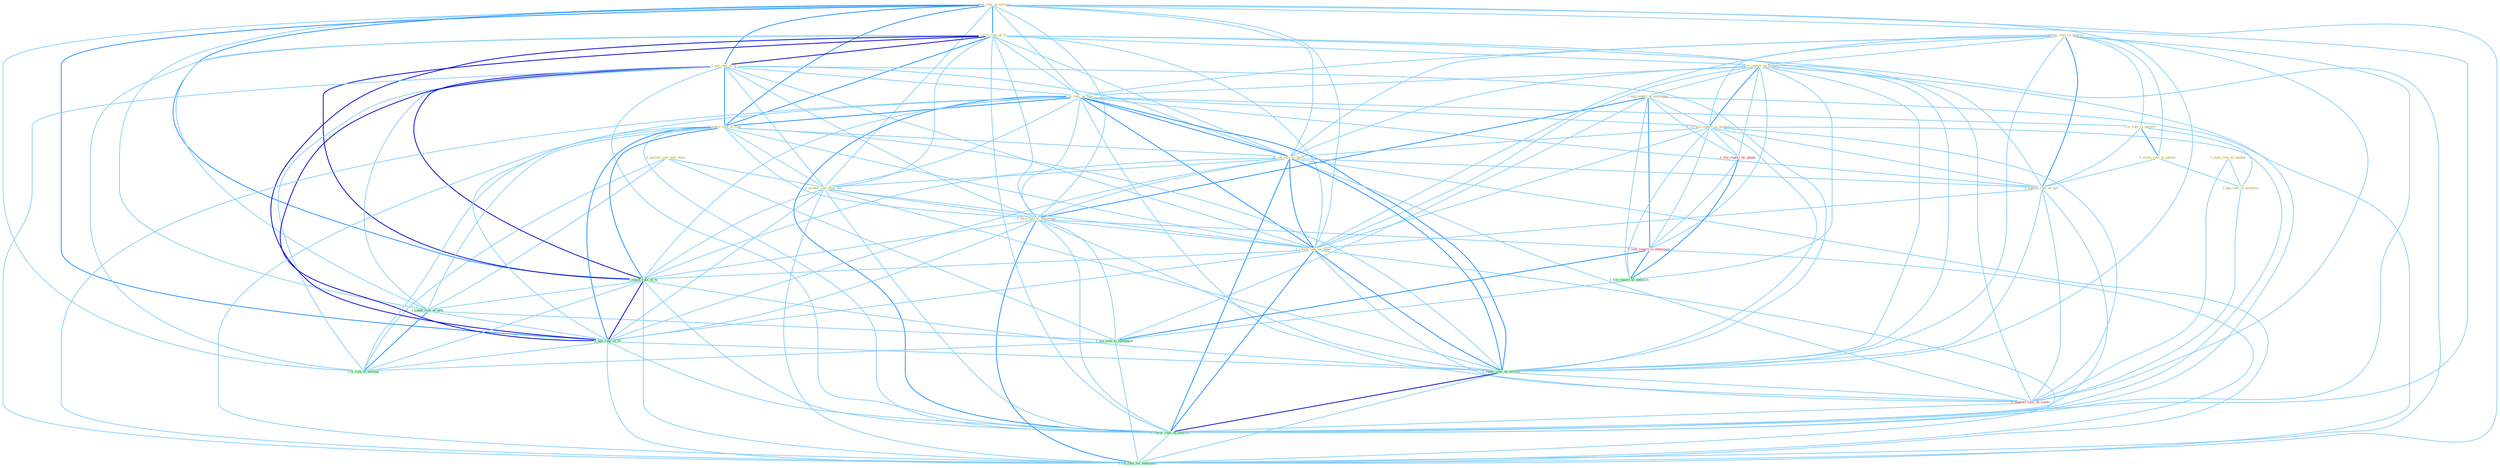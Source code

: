 Graph G{ 
    node
    [shape=polygon,style=filled,width=.5,height=.06,color="#BDFCC9",fixedsize=true,fontsize=4,
    fontcolor="#2f4f4f"];
    {node
    [color="#ffffe0", fontcolor="#8b7d6b"] "1_follow_rule_on_depreci " "0_spread_risk_over_base " "1_alter_rate_of_increas " "1_carri_rate_of_% " "1_carri_report_on_factori " "1_pai_rate_of_% " "1_back_role_as_mediat " "1_told_report_at_entitynam " "1_is_rate_on_loan " "1_is_rule_in_univers " "1_scrutin_report_on_product " "0_write_rule_in_advanc " "1_expect_rate_of_loan " "0_cut_rate_on_them " "0_produc_rate_over_dai " "1_turn_rate_at_entitynam " "1_tighten_rule_on_gift " "1_ban_role_in_assassin " "1_retain_rate_on_paper "}
{node [color="#fff0f5", fontcolor="#b22222"] "0_file_report_by_phone " "0_sent_report_to_entitynam " "0_support_role_on_condit "}
edge [color="#B0E2FF"];

	"1_follow_rule_on_depreci " -- "1_carri_report_on_factori " [w="1", color="#87cefa" ];
	"1_follow_rule_on_depreci " -- "1_is_rate_on_loan " [w="1", color="#87cefa" ];
	"1_follow_rule_on_depreci " -- "1_is_rule_in_univers " [w="1", color="#87cefa" ];
	"1_follow_rule_on_depreci " -- "1_scrutin_report_on_product " [w="1", color="#87cefa" ];
	"1_follow_rule_on_depreci " -- "0_write_rule_in_advanc " [w="1", color="#87cefa" ];
	"1_follow_rule_on_depreci " -- "0_cut_rate_on_them " [w="1", color="#87cefa" ];
	"1_follow_rule_on_depreci " -- "1_tighten_rule_on_gift " [w="2", color="#1e90ff" , len=0.8];
	"1_follow_rule_on_depreci " -- "1_retain_rate_on_paper " [w="1", color="#87cefa" ];
	"1_follow_rule_on_depreci " -- "1_reduc_rate_on_million " [w="1", color="#87cefa" ];
	"1_follow_rule_on_depreci " -- "0_support_role_on_condit " [w="1", color="#87cefa" ];
	"1_follow_rule_on_depreci " -- "1_lower_rate_on_million " [w="1", color="#87cefa" ];
	"0_spread_risk_over_base " -- "0_produc_rate_over_dai " [w="1", color="#87cefa" ];
	"0_spread_risk_over_base " -- "1_count_risk_of_new " [w="1", color="#87cefa" ];
	"0_spread_risk_over_base " -- "1_wa_risk_to_entitynam " [w="1", color="#87cefa" ];
	"0_spread_risk_over_base " -- "1_'s_risk_of_messag " [w="1", color="#87cefa" ];
	"1_alter_rate_of_increas " -- "1_carri_rate_of_% " [w="2", color="#1e90ff" , len=0.8];
	"1_alter_rate_of_increas " -- "1_pai_rate_of_% " [w="2", color="#1e90ff" , len=0.8];
	"1_alter_rate_of_increas " -- "1_is_rate_on_loan " [w="1", color="#87cefa" ];
	"1_alter_rate_of_increas " -- "1_expect_rate_of_loan " [w="2", color="#1e90ff" , len=0.8];
	"1_alter_rate_of_increas " -- "0_cut_rate_on_them " [w="1", color="#87cefa" ];
	"1_alter_rate_of_increas " -- "0_produc_rate_over_dai " [w="1", color="#87cefa" ];
	"1_alter_rate_of_increas " -- "1_turn_rate_at_entitynam " [w="1", color="#87cefa" ];
	"1_alter_rate_of_increas " -- "1_retain_rate_on_paper " [w="1", color="#87cefa" ];
	"1_alter_rate_of_increas " -- "1_reach_rate_of_% " [w="2", color="#1e90ff" , len=0.8];
	"1_alter_rate_of_increas " -- "1_count_risk_of_new " [w="1", color="#87cefa" ];
	"1_alter_rate_of_increas " -- "1_had_rate_of_% " [w="2", color="#1e90ff" , len=0.8];
	"1_alter_rate_of_increas " -- "1_reduc_rate_on_million " [w="1", color="#87cefa" ];
	"1_alter_rate_of_increas " -- "1_'s_risk_of_messag " [w="1", color="#87cefa" ];
	"1_alter_rate_of_increas " -- "1_lower_rate_on_million " [w="1", color="#87cefa" ];
	"1_alter_rate_of_increas " -- "1_lift_rate_for_entitynam " [w="1", color="#87cefa" ];
	"1_carri_rate_of_% " -- "1_carri_report_on_factori " [w="1", color="#87cefa" ];
	"1_carri_rate_of_% " -- "1_pai_rate_of_% " [w="3", color="#0000cd" , len=0.6];
	"1_carri_rate_of_% " -- "1_is_rate_on_loan " [w="1", color="#87cefa" ];
	"1_carri_rate_of_% " -- "1_expect_rate_of_loan " [w="2", color="#1e90ff" , len=0.8];
	"1_carri_rate_of_% " -- "0_cut_rate_on_them " [w="1", color="#87cefa" ];
	"1_carri_rate_of_% " -- "0_produc_rate_over_dai " [w="1", color="#87cefa" ];
	"1_carri_rate_of_% " -- "1_turn_rate_at_entitynam " [w="1", color="#87cefa" ];
	"1_carri_rate_of_% " -- "1_retain_rate_on_paper " [w="1", color="#87cefa" ];
	"1_carri_rate_of_% " -- "1_reach_rate_of_% " [w="3", color="#0000cd" , len=0.6];
	"1_carri_rate_of_% " -- "1_count_risk_of_new " [w="1", color="#87cefa" ];
	"1_carri_rate_of_% " -- "1_had_rate_of_% " [w="3", color="#0000cd" , len=0.6];
	"1_carri_rate_of_% " -- "1_reduc_rate_on_million " [w="1", color="#87cefa" ];
	"1_carri_rate_of_% " -- "1_'s_risk_of_messag " [w="1", color="#87cefa" ];
	"1_carri_rate_of_% " -- "1_lower_rate_on_million " [w="1", color="#87cefa" ];
	"1_carri_rate_of_% " -- "1_lift_rate_for_entitynam " [w="1", color="#87cefa" ];
	"1_carri_report_on_factori " -- "1_told_report_at_entitynam " [w="1", color="#87cefa" ];
	"1_carri_report_on_factori " -- "1_is_rate_on_loan " [w="1", color="#87cefa" ];
	"1_carri_report_on_factori " -- "1_scrutin_report_on_product " [w="2", color="#1e90ff" , len=0.8];
	"1_carri_report_on_factori " -- "0_cut_rate_on_them " [w="1", color="#87cefa" ];
	"1_carri_report_on_factori " -- "1_tighten_rule_on_gift " [w="1", color="#87cefa" ];
	"1_carri_report_on_factori " -- "1_retain_rate_on_paper " [w="1", color="#87cefa" ];
	"1_carri_report_on_factori " -- "0_file_report_by_phone " [w="1", color="#87cefa" ];
	"1_carri_report_on_factori " -- "0_sent_report_to_entitynam " [w="1", color="#87cefa" ];
	"1_carri_report_on_factori " -- "1_file_report_to_network " [w="1", color="#87cefa" ];
	"1_carri_report_on_factori " -- "1_reduc_rate_on_million " [w="1", color="#87cefa" ];
	"1_carri_report_on_factori " -- "0_support_role_on_condit " [w="1", color="#87cefa" ];
	"1_carri_report_on_factori " -- "1_lower_rate_on_million " [w="1", color="#87cefa" ];
	"1_pai_rate_of_% " -- "1_is_rate_on_loan " [w="1", color="#87cefa" ];
	"1_pai_rate_of_% " -- "1_expect_rate_of_loan " [w="2", color="#1e90ff" , len=0.8];
	"1_pai_rate_of_% " -- "0_cut_rate_on_them " [w="1", color="#87cefa" ];
	"1_pai_rate_of_% " -- "0_produc_rate_over_dai " [w="1", color="#87cefa" ];
	"1_pai_rate_of_% " -- "1_turn_rate_at_entitynam " [w="1", color="#87cefa" ];
	"1_pai_rate_of_% " -- "1_retain_rate_on_paper " [w="1", color="#87cefa" ];
	"1_pai_rate_of_% " -- "1_reach_rate_of_% " [w="3", color="#0000cd" , len=0.6];
	"1_pai_rate_of_% " -- "1_count_risk_of_new " [w="1", color="#87cefa" ];
	"1_pai_rate_of_% " -- "1_had_rate_of_% " [w="3", color="#0000cd" , len=0.6];
	"1_pai_rate_of_% " -- "1_reduc_rate_on_million " [w="1", color="#87cefa" ];
	"1_pai_rate_of_% " -- "1_'s_risk_of_messag " [w="1", color="#87cefa" ];
	"1_pai_rate_of_% " -- "1_lower_rate_on_million " [w="1", color="#87cefa" ];
	"1_pai_rate_of_% " -- "1_lift_rate_for_entitynam " [w="1", color="#87cefa" ];
	"1_back_role_as_mediat " -- "1_ban_role_in_assassin " [w="1", color="#87cefa" ];
	"1_back_role_as_mediat " -- "0_support_role_on_condit " [w="1", color="#87cefa" ];
	"1_told_report_at_entitynam " -- "1_scrutin_report_on_product " [w="1", color="#87cefa" ];
	"1_told_report_at_entitynam " -- "1_turn_rate_at_entitynam " [w="2", color="#1e90ff" , len=0.8];
	"1_told_report_at_entitynam " -- "0_file_report_by_phone " [w="1", color="#87cefa" ];
	"1_told_report_at_entitynam " -- "0_sent_report_to_entitynam " [w="2", color="#1e90ff" , len=0.8];
	"1_told_report_at_entitynam " -- "1_file_report_to_network " [w="1", color="#87cefa" ];
	"1_told_report_at_entitynam " -- "1_wa_risk_to_entitynam " [w="1", color="#87cefa" ];
	"1_told_report_at_entitynam " -- "1_lift_rate_for_entitynam " [w="1", color="#87cefa" ];
	"1_is_rate_on_loan " -- "1_is_rule_in_univers " [w="1", color="#87cefa" ];
	"1_is_rate_on_loan " -- "1_scrutin_report_on_product " [w="1", color="#87cefa" ];
	"1_is_rate_on_loan " -- "1_expect_rate_of_loan " [w="2", color="#1e90ff" , len=0.8];
	"1_is_rate_on_loan " -- "0_cut_rate_on_them " [w="2", color="#1e90ff" , len=0.8];
	"1_is_rate_on_loan " -- "0_produc_rate_over_dai " [w="1", color="#87cefa" ];
	"1_is_rate_on_loan " -- "1_turn_rate_at_entitynam " [w="1", color="#87cefa" ];
	"1_is_rate_on_loan " -- "1_tighten_rule_on_gift " [w="1", color="#87cefa" ];
	"1_is_rate_on_loan " -- "1_retain_rate_on_paper " [w="2", color="#1e90ff" , len=0.8];
	"1_is_rate_on_loan " -- "1_reach_rate_of_% " [w="1", color="#87cefa" ];
	"1_is_rate_on_loan " -- "1_had_rate_of_% " [w="1", color="#87cefa" ];
	"1_is_rate_on_loan " -- "1_reduc_rate_on_million " [w="2", color="#1e90ff" , len=0.8];
	"1_is_rate_on_loan " -- "0_support_role_on_condit " [w="1", color="#87cefa" ];
	"1_is_rate_on_loan " -- "1_lower_rate_on_million " [w="2", color="#1e90ff" , len=0.8];
	"1_is_rate_on_loan " -- "1_lift_rate_for_entitynam " [w="1", color="#87cefa" ];
	"1_is_rule_in_univers " -- "0_write_rule_in_advanc " [w="2", color="#1e90ff" , len=0.8];
	"1_is_rule_in_univers " -- "1_tighten_rule_on_gift " [w="1", color="#87cefa" ];
	"1_is_rule_in_univers " -- "1_ban_role_in_assassin " [w="1", color="#87cefa" ];
	"1_scrutin_report_on_product " -- "0_cut_rate_on_them " [w="1", color="#87cefa" ];
	"1_scrutin_report_on_product " -- "1_tighten_rule_on_gift " [w="1", color="#87cefa" ];
	"1_scrutin_report_on_product " -- "1_retain_rate_on_paper " [w="1", color="#87cefa" ];
	"1_scrutin_report_on_product " -- "0_file_report_by_phone " [w="1", color="#87cefa" ];
	"1_scrutin_report_on_product " -- "0_sent_report_to_entitynam " [w="1", color="#87cefa" ];
	"1_scrutin_report_on_product " -- "1_file_report_to_network " [w="1", color="#87cefa" ];
	"1_scrutin_report_on_product " -- "1_reduc_rate_on_million " [w="1", color="#87cefa" ];
	"1_scrutin_report_on_product " -- "0_support_role_on_condit " [w="1", color="#87cefa" ];
	"1_scrutin_report_on_product " -- "1_lower_rate_on_million " [w="1", color="#87cefa" ];
	"0_write_rule_in_advanc " -- "1_tighten_rule_on_gift " [w="1", color="#87cefa" ];
	"0_write_rule_in_advanc " -- "1_ban_role_in_assassin " [w="1", color="#87cefa" ];
	"1_expect_rate_of_loan " -- "0_cut_rate_on_them " [w="1", color="#87cefa" ];
	"1_expect_rate_of_loan " -- "0_produc_rate_over_dai " [w="1", color="#87cefa" ];
	"1_expect_rate_of_loan " -- "1_turn_rate_at_entitynam " [w="1", color="#87cefa" ];
	"1_expect_rate_of_loan " -- "1_retain_rate_on_paper " [w="1", color="#87cefa" ];
	"1_expect_rate_of_loan " -- "1_reach_rate_of_% " [w="2", color="#1e90ff" , len=0.8];
	"1_expect_rate_of_loan " -- "1_count_risk_of_new " [w="1", color="#87cefa" ];
	"1_expect_rate_of_loan " -- "1_had_rate_of_% " [w="2", color="#1e90ff" , len=0.8];
	"1_expect_rate_of_loan " -- "1_reduc_rate_on_million " [w="1", color="#87cefa" ];
	"1_expect_rate_of_loan " -- "1_'s_risk_of_messag " [w="1", color="#87cefa" ];
	"1_expect_rate_of_loan " -- "1_lower_rate_on_million " [w="1", color="#87cefa" ];
	"1_expect_rate_of_loan " -- "1_lift_rate_for_entitynam " [w="1", color="#87cefa" ];
	"0_cut_rate_on_them " -- "0_produc_rate_over_dai " [w="1", color="#87cefa" ];
	"0_cut_rate_on_them " -- "1_turn_rate_at_entitynam " [w="1", color="#87cefa" ];
	"0_cut_rate_on_them " -- "1_tighten_rule_on_gift " [w="1", color="#87cefa" ];
	"0_cut_rate_on_them " -- "1_retain_rate_on_paper " [w="2", color="#1e90ff" , len=0.8];
	"0_cut_rate_on_them " -- "1_reach_rate_of_% " [w="1", color="#87cefa" ];
	"0_cut_rate_on_them " -- "1_had_rate_of_% " [w="1", color="#87cefa" ];
	"0_cut_rate_on_them " -- "1_reduc_rate_on_million " [w="2", color="#1e90ff" , len=0.8];
	"0_cut_rate_on_them " -- "0_support_role_on_condit " [w="1", color="#87cefa" ];
	"0_cut_rate_on_them " -- "1_lower_rate_on_million " [w="2", color="#1e90ff" , len=0.8];
	"0_cut_rate_on_them " -- "1_lift_rate_for_entitynam " [w="1", color="#87cefa" ];
	"0_produc_rate_over_dai " -- "1_turn_rate_at_entitynam " [w="1", color="#87cefa" ];
	"0_produc_rate_over_dai " -- "1_retain_rate_on_paper " [w="1", color="#87cefa" ];
	"0_produc_rate_over_dai " -- "1_reach_rate_of_% " [w="1", color="#87cefa" ];
	"0_produc_rate_over_dai " -- "1_had_rate_of_% " [w="1", color="#87cefa" ];
	"0_produc_rate_over_dai " -- "1_reduc_rate_on_million " [w="1", color="#87cefa" ];
	"0_produc_rate_over_dai " -- "1_lower_rate_on_million " [w="1", color="#87cefa" ];
	"0_produc_rate_over_dai " -- "1_lift_rate_for_entitynam " [w="1", color="#87cefa" ];
	"1_turn_rate_at_entitynam " -- "1_retain_rate_on_paper " [w="1", color="#87cefa" ];
	"1_turn_rate_at_entitynam " -- "1_reach_rate_of_% " [w="1", color="#87cefa" ];
	"1_turn_rate_at_entitynam " -- "1_had_rate_of_% " [w="1", color="#87cefa" ];
	"1_turn_rate_at_entitynam " -- "0_sent_report_to_entitynam " [w="1", color="#87cefa" ];
	"1_turn_rate_at_entitynam " -- "1_reduc_rate_on_million " [w="1", color="#87cefa" ];
	"1_turn_rate_at_entitynam " -- "1_wa_risk_to_entitynam " [w="1", color="#87cefa" ];
	"1_turn_rate_at_entitynam " -- "1_lower_rate_on_million " [w="1", color="#87cefa" ];
	"1_turn_rate_at_entitynam " -- "1_lift_rate_for_entitynam " [w="2", color="#1e90ff" , len=0.8];
	"1_tighten_rule_on_gift " -- "1_retain_rate_on_paper " [w="1", color="#87cefa" ];
	"1_tighten_rule_on_gift " -- "1_reduc_rate_on_million " [w="1", color="#87cefa" ];
	"1_tighten_rule_on_gift " -- "0_support_role_on_condit " [w="1", color="#87cefa" ];
	"1_tighten_rule_on_gift " -- "1_lower_rate_on_million " [w="1", color="#87cefa" ];
	"1_ban_role_in_assassin " -- "0_support_role_on_condit " [w="1", color="#87cefa" ];
	"1_retain_rate_on_paper " -- "1_reach_rate_of_% " [w="1", color="#87cefa" ];
	"1_retain_rate_on_paper " -- "1_had_rate_of_% " [w="1", color="#87cefa" ];
	"1_retain_rate_on_paper " -- "1_reduc_rate_on_million " [w="2", color="#1e90ff" , len=0.8];
	"1_retain_rate_on_paper " -- "0_support_role_on_condit " [w="1", color="#87cefa" ];
	"1_retain_rate_on_paper " -- "1_lower_rate_on_million " [w="2", color="#1e90ff" , len=0.8];
	"1_retain_rate_on_paper " -- "1_lift_rate_for_entitynam " [w="1", color="#87cefa" ];
	"1_reach_rate_of_% " -- "1_count_risk_of_new " [w="1", color="#87cefa" ];
	"1_reach_rate_of_% " -- "1_had_rate_of_% " [w="3", color="#0000cd" , len=0.6];
	"1_reach_rate_of_% " -- "1_reduc_rate_on_million " [w="1", color="#87cefa" ];
	"1_reach_rate_of_% " -- "1_'s_risk_of_messag " [w="1", color="#87cefa" ];
	"1_reach_rate_of_% " -- "1_lower_rate_on_million " [w="1", color="#87cefa" ];
	"1_reach_rate_of_% " -- "1_lift_rate_for_entitynam " [w="1", color="#87cefa" ];
	"0_file_report_by_phone " -- "0_sent_report_to_entitynam " [w="1", color="#87cefa" ];
	"0_file_report_by_phone " -- "1_file_report_to_network " [w="2", color="#1e90ff" , len=0.8];
	"1_count_risk_of_new " -- "1_had_rate_of_% " [w="1", color="#87cefa" ];
	"1_count_risk_of_new " -- "1_wa_risk_to_entitynam " [w="1", color="#87cefa" ];
	"1_count_risk_of_new " -- "1_'s_risk_of_messag " [w="2", color="#1e90ff" , len=0.8];
	"1_had_rate_of_% " -- "1_reduc_rate_on_million " [w="1", color="#87cefa" ];
	"1_had_rate_of_% " -- "1_'s_risk_of_messag " [w="1", color="#87cefa" ];
	"1_had_rate_of_% " -- "1_lower_rate_on_million " [w="1", color="#87cefa" ];
	"1_had_rate_of_% " -- "1_lift_rate_for_entitynam " [w="1", color="#87cefa" ];
	"0_sent_report_to_entitynam " -- "1_file_report_to_network " [w="2", color="#1e90ff" , len=0.8];
	"0_sent_report_to_entitynam " -- "1_wa_risk_to_entitynam " [w="2", color="#1e90ff" , len=0.8];
	"0_sent_report_to_entitynam " -- "1_lift_rate_for_entitynam " [w="1", color="#87cefa" ];
	"1_file_report_to_network " -- "1_wa_risk_to_entitynam " [w="1", color="#87cefa" ];
	"1_reduc_rate_on_million " -- "0_support_role_on_condit " [w="1", color="#87cefa" ];
	"1_reduc_rate_on_million " -- "1_lower_rate_on_million " [w="3", color="#0000cd" , len=0.6];
	"1_reduc_rate_on_million " -- "1_lift_rate_for_entitynam " [w="1", color="#87cefa" ];
	"1_wa_risk_to_entitynam " -- "1_'s_risk_of_messag " [w="1", color="#87cefa" ];
	"1_wa_risk_to_entitynam " -- "1_lift_rate_for_entitynam " [w="1", color="#87cefa" ];
	"0_support_role_on_condit " -- "1_lower_rate_on_million " [w="1", color="#87cefa" ];
	"1_lower_rate_on_million " -- "1_lift_rate_for_entitynam " [w="1", color="#87cefa" ];
}
